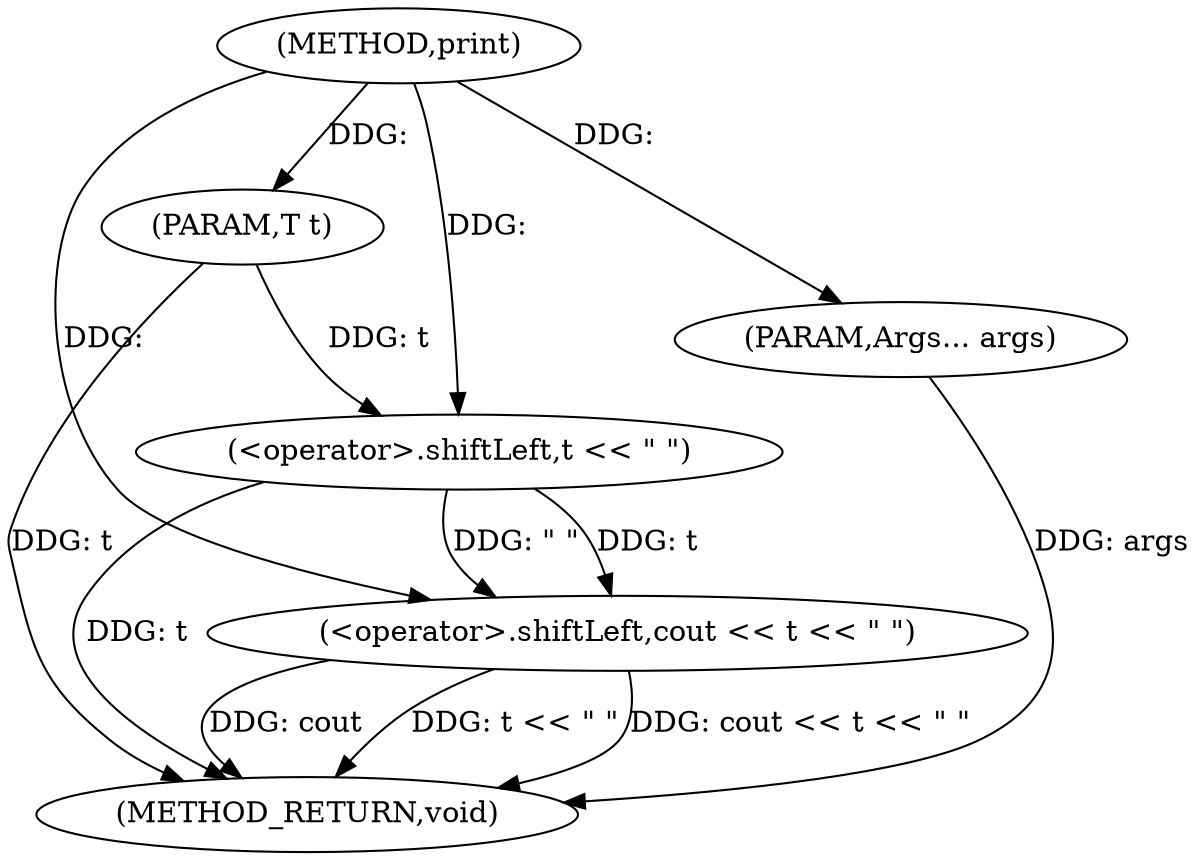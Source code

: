 digraph "print" {  
"1000192" [label = "(METHOD,print)" ]
"1000201" [label = "(METHOD_RETURN,void)" ]
"1000193" [label = "(PARAM,T t)" ]
"1000194" [label = "(PARAM,Args... args)" ]
"1000196" [label = "(<operator>.shiftLeft,cout << t << \" \")" ]
"1000198" [label = "(<operator>.shiftLeft,t << \" \")" ]
  "1000193" -> "1000201"  [ label = "DDG: t"] 
  "1000194" -> "1000201"  [ label = "DDG: args"] 
  "1000198" -> "1000201"  [ label = "DDG: t"] 
  "1000196" -> "1000201"  [ label = "DDG: t << \" \""] 
  "1000196" -> "1000201"  [ label = "DDG: cout << t << \" \""] 
  "1000196" -> "1000201"  [ label = "DDG: cout"] 
  "1000192" -> "1000193"  [ label = "DDG: "] 
  "1000192" -> "1000194"  [ label = "DDG: "] 
  "1000192" -> "1000196"  [ label = "DDG: "] 
  "1000198" -> "1000196"  [ label = "DDG: \" \""] 
  "1000198" -> "1000196"  [ label = "DDG: t"] 
  "1000193" -> "1000198"  [ label = "DDG: t"] 
  "1000192" -> "1000198"  [ label = "DDG: "] 
}
